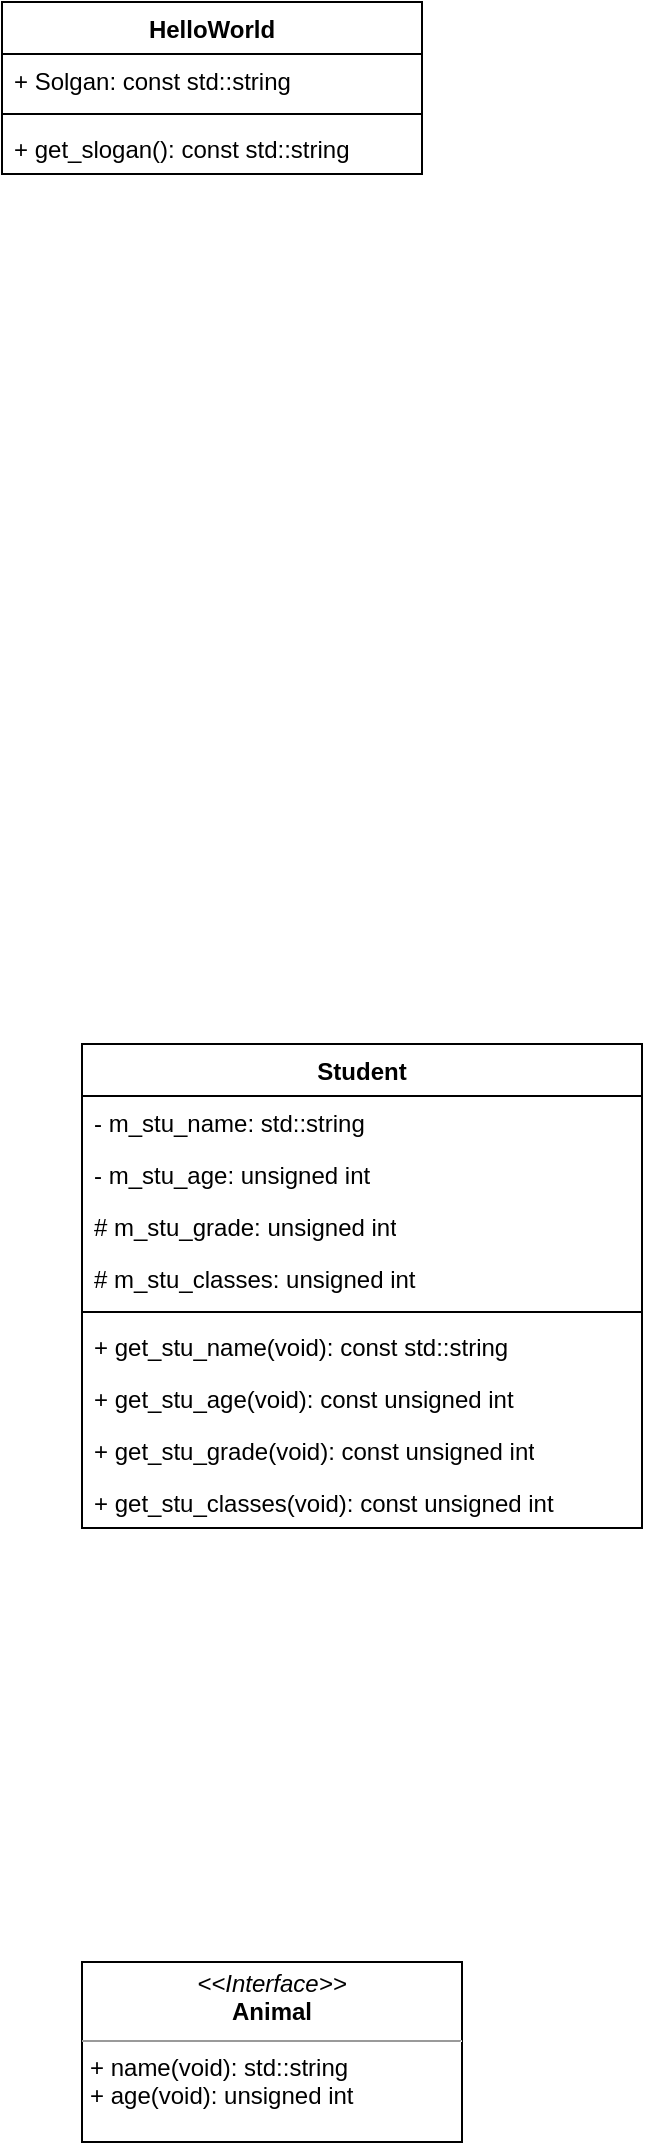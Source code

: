 <mxfile version="22.0.0" type="github">
  <diagram name="第 1 页" id="z0X20JgMRRBQh-38AbOK">
    <mxGraphModel dx="1331" dy="740" grid="1" gridSize="10" guides="1" tooltips="1" connect="1" arrows="1" fold="1" page="1" pageScale="1" pageWidth="827" pageHeight="1169" math="0" shadow="0">
      <root>
        <mxCell id="0" />
        <mxCell id="1" parent="0" />
        <mxCell id="zF72FzezGmTlyEQaLUb--32" value="HelloWorld" style="swimlane;fontStyle=1;align=center;verticalAlign=top;childLayout=stackLayout;horizontal=1;startSize=26;horizontalStack=0;resizeParent=1;resizeParentMax=0;resizeLast=0;collapsible=1;marginBottom=0;whiteSpace=wrap;html=1;" parent="1" vertex="1">
          <mxGeometry x="290" y="220" width="210" height="86" as="geometry" />
        </mxCell>
        <mxCell id="zF72FzezGmTlyEQaLUb--33" value="+ Solgan: const std::string" style="text;strokeColor=none;fillColor=none;align=left;verticalAlign=top;spacingLeft=4;spacingRight=4;overflow=hidden;rotatable=0;points=[[0,0.5],[1,0.5]];portConstraint=eastwest;whiteSpace=wrap;html=1;" parent="zF72FzezGmTlyEQaLUb--32" vertex="1">
          <mxGeometry y="26" width="210" height="26" as="geometry" />
        </mxCell>
        <mxCell id="zF72FzezGmTlyEQaLUb--34" value="" style="line;strokeWidth=1;fillColor=none;align=left;verticalAlign=middle;spacingTop=-1;spacingLeft=3;spacingRight=3;rotatable=0;labelPosition=right;points=[];portConstraint=eastwest;strokeColor=inherit;" parent="zF72FzezGmTlyEQaLUb--32" vertex="1">
          <mxGeometry y="52" width="210" height="8" as="geometry" />
        </mxCell>
        <mxCell id="zF72FzezGmTlyEQaLUb--35" value="+ get_slogan(): const std::string" style="text;strokeColor=none;fillColor=none;align=left;verticalAlign=top;spacingLeft=4;spacingRight=4;overflow=hidden;rotatable=0;points=[[0,0.5],[1,0.5]];portConstraint=eastwest;whiteSpace=wrap;html=1;" parent="zF72FzezGmTlyEQaLUb--32" vertex="1">
          <mxGeometry y="60" width="210" height="26" as="geometry" />
        </mxCell>
        <mxCell id="_IWvJdVrq1agwwlC-KzG-7" value="Student" style="swimlane;fontStyle=1;align=center;verticalAlign=top;childLayout=stackLayout;horizontal=1;startSize=26;horizontalStack=0;resizeParent=1;resizeParentMax=0;resizeLast=0;collapsible=1;marginBottom=0;whiteSpace=wrap;html=1;" vertex="1" parent="1">
          <mxGeometry x="330" y="741" width="280" height="242" as="geometry" />
        </mxCell>
        <mxCell id="_IWvJdVrq1agwwlC-KzG-8" value="- m_stu_name: std::string" style="text;strokeColor=none;fillColor=none;align=left;verticalAlign=top;spacingLeft=4;spacingRight=4;overflow=hidden;rotatable=0;points=[[0,0.5],[1,0.5]];portConstraint=eastwest;whiteSpace=wrap;html=1;" vertex="1" parent="_IWvJdVrq1agwwlC-KzG-7">
          <mxGeometry y="26" width="280" height="26" as="geometry" />
        </mxCell>
        <mxCell id="_IWvJdVrq1agwwlC-KzG-11" value="- m_stu_age: unsigned int" style="text;strokeColor=none;fillColor=none;align=left;verticalAlign=top;spacingLeft=4;spacingRight=4;overflow=hidden;rotatable=0;points=[[0,0.5],[1,0.5]];portConstraint=eastwest;whiteSpace=wrap;html=1;" vertex="1" parent="_IWvJdVrq1agwwlC-KzG-7">
          <mxGeometry y="52" width="280" height="26" as="geometry" />
        </mxCell>
        <mxCell id="_IWvJdVrq1agwwlC-KzG-12" value="# m_stu_grade: unsigned int" style="text;strokeColor=none;fillColor=none;align=left;verticalAlign=top;spacingLeft=4;spacingRight=4;overflow=hidden;rotatable=0;points=[[0,0.5],[1,0.5]];portConstraint=eastwest;whiteSpace=wrap;html=1;" vertex="1" parent="_IWvJdVrq1agwwlC-KzG-7">
          <mxGeometry y="78" width="280" height="26" as="geometry" />
        </mxCell>
        <mxCell id="_IWvJdVrq1agwwlC-KzG-13" value="# m_stu_classes: unsigned int" style="text;strokeColor=none;fillColor=none;align=left;verticalAlign=top;spacingLeft=4;spacingRight=4;overflow=hidden;rotatable=0;points=[[0,0.5],[1,0.5]];portConstraint=eastwest;whiteSpace=wrap;html=1;" vertex="1" parent="_IWvJdVrq1agwwlC-KzG-7">
          <mxGeometry y="104" width="280" height="26" as="geometry" />
        </mxCell>
        <mxCell id="_IWvJdVrq1agwwlC-KzG-9" value="" style="line;strokeWidth=1;fillColor=none;align=left;verticalAlign=middle;spacingTop=-1;spacingLeft=3;spacingRight=3;rotatable=0;labelPosition=right;points=[];portConstraint=eastwest;strokeColor=inherit;" vertex="1" parent="_IWvJdVrq1agwwlC-KzG-7">
          <mxGeometry y="130" width="280" height="8" as="geometry" />
        </mxCell>
        <mxCell id="_IWvJdVrq1agwwlC-KzG-10" value="+ get_stu_name(void): const std::string" style="text;strokeColor=none;fillColor=none;align=left;verticalAlign=top;spacingLeft=4;spacingRight=4;overflow=hidden;rotatable=0;points=[[0,0.5],[1,0.5]];portConstraint=eastwest;whiteSpace=wrap;html=1;" vertex="1" parent="_IWvJdVrq1agwwlC-KzG-7">
          <mxGeometry y="138" width="280" height="26" as="geometry" />
        </mxCell>
        <mxCell id="_IWvJdVrq1agwwlC-KzG-14" value="+ get_stu_age(void): const unsigned int" style="text;strokeColor=none;fillColor=none;align=left;verticalAlign=top;spacingLeft=4;spacingRight=4;overflow=hidden;rotatable=0;points=[[0,0.5],[1,0.5]];portConstraint=eastwest;whiteSpace=wrap;html=1;" vertex="1" parent="_IWvJdVrq1agwwlC-KzG-7">
          <mxGeometry y="164" width="280" height="26" as="geometry" />
        </mxCell>
        <mxCell id="_IWvJdVrq1agwwlC-KzG-15" value="+ get_stu_grade(void): const unsigned int" style="text;strokeColor=none;fillColor=none;align=left;verticalAlign=top;spacingLeft=4;spacingRight=4;overflow=hidden;rotatable=0;points=[[0,0.5],[1,0.5]];portConstraint=eastwest;whiteSpace=wrap;html=1;" vertex="1" parent="_IWvJdVrq1agwwlC-KzG-7">
          <mxGeometry y="190" width="280" height="26" as="geometry" />
        </mxCell>
        <mxCell id="_IWvJdVrq1agwwlC-KzG-16" value="+ get_stu_classes(void): const unsigned int" style="text;strokeColor=none;fillColor=none;align=left;verticalAlign=top;spacingLeft=4;spacingRight=4;overflow=hidden;rotatable=0;points=[[0,0.5],[1,0.5]];portConstraint=eastwest;whiteSpace=wrap;html=1;" vertex="1" parent="_IWvJdVrq1agwwlC-KzG-7">
          <mxGeometry y="216" width="280" height="26" as="geometry" />
        </mxCell>
        <mxCell id="_IWvJdVrq1agwwlC-KzG-24" value="&lt;p style=&quot;margin:0px;margin-top:4px;text-align:center;&quot;&gt;&lt;i&gt;&amp;lt;&amp;lt;Interface&amp;gt;&amp;gt;&lt;/i&gt;&lt;br&gt;&lt;b&gt;Animal&lt;/b&gt;&lt;/p&gt;&lt;hr size=&quot;1&quot;&gt;&lt;p style=&quot;margin:0px;margin-left:4px;&quot;&gt;+ name(void): std::string&lt;br&gt;+ age(void): unsigned int&lt;/p&gt;" style="verticalAlign=top;align=left;overflow=fill;fontSize=12;fontFamily=Helvetica;html=1;whiteSpace=wrap;" vertex="1" parent="1">
          <mxGeometry x="330" y="1200" width="190" height="90" as="geometry" />
        </mxCell>
      </root>
    </mxGraphModel>
  </diagram>
</mxfile>
